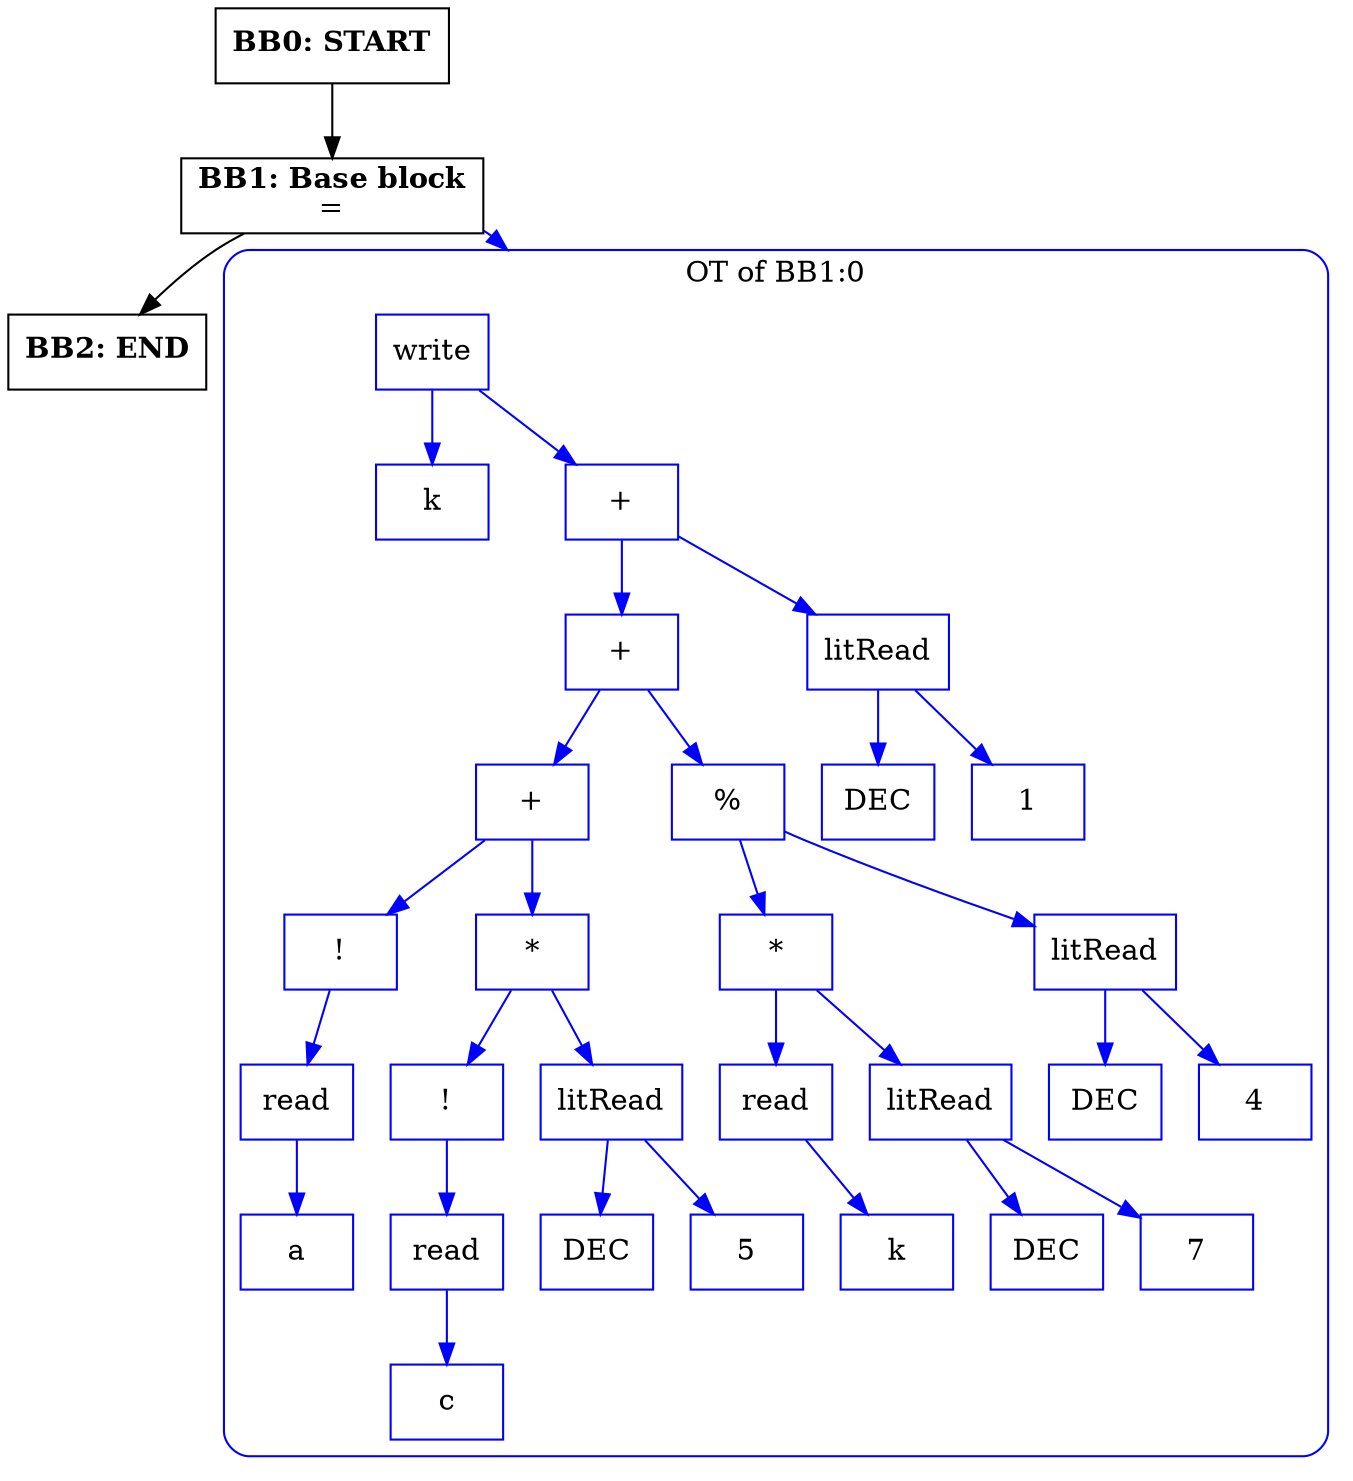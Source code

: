 digraph CFG {
    compound=true;
    graph [splines=true];
    node [shape=rectangle];

    BB2 [label=<<B>BB2: END</B><BR ALIGN="CENTER"/>>];
    BB1 [label=<<B>BB1: Base block</B><BR ALIGN="CENTER"/>=<BR ALIGN="CENTER"/>>];
    subgraph cluster_instruction0 {
        label = "OT of BB1:0";
        style=rounded;
        color=blue;
        entry0 [shape=point, style=invis];
        node0 [label="write", color=blue];
        node1 [label="k", color=blue];
        node0 -> node1[color=blue];
        node2 [label="+", color=blue];
        node3 [label="+", color=blue];
        node4 [label="+", color=blue];
        node5 [label="!", color=blue];
        node6 [label="read", color=blue];
        node7 [label="a", color=blue];
        node6 -> node7[color=blue];
        node5 -> node6[color=blue];
        node4 -> node5[color=blue];
        node8 [label="*", color=blue];
        node9 [label="!", color=blue];
        node10 [label="read", color=blue];
        node11 [label="c", color=blue];
        node10 -> node11[color=blue];
        node9 -> node10[color=blue];
        node8 -> node9[color=blue];
        node12 [label="litRead", color=blue];
        node13 [label="DEC", color=blue];
        node12 -> node13[color=blue];
        node14 [label="5", color=blue];
        node12 -> node14[color=blue];
        node8 -> node12[color=blue];
        node4 -> node8[color=blue];
        node3 -> node4[color=blue];
        node15 [label="%", color=blue];
        node16 [label="*", color=blue];
        node17 [label="read", color=blue];
        node18 [label="k", color=blue];
        node17 -> node18[color=blue];
        node16 -> node17[color=blue];
        node19 [label="litRead", color=blue];
        node20 [label="DEC", color=blue];
        node19 -> node20[color=blue];
        node21 [label="7", color=blue];
        node19 -> node21[color=blue];
        node16 -> node19[color=blue];
        node15 -> node16[color=blue];
        node22 [label="litRead", color=blue];
        node23 [label="DEC", color=blue];
        node22 -> node23[color=blue];
        node24 [label="4", color=blue];
        node22 -> node24[color=blue];
        node15 -> node22[color=blue];
        node3 -> node15[color=blue];
        node2 -> node3[color=blue];
        node25 [label="litRead", color=blue];
        node26 [label="DEC", color=blue];
        node25 -> node26[color=blue];
        node27 [label="1", color=blue];
        node25 -> node27[color=blue];
        node2 -> node25[color=blue];
        node0 -> node2[color=blue];
    }
    BB1 -> entry0 [lhead=cluster_instruction0, color=blue];
    BB0 [label=<<B>BB0: START</B><BR ALIGN="CENTER"/>>];

    BB1 -> BB2;
    BB0 -> BB1;
}
